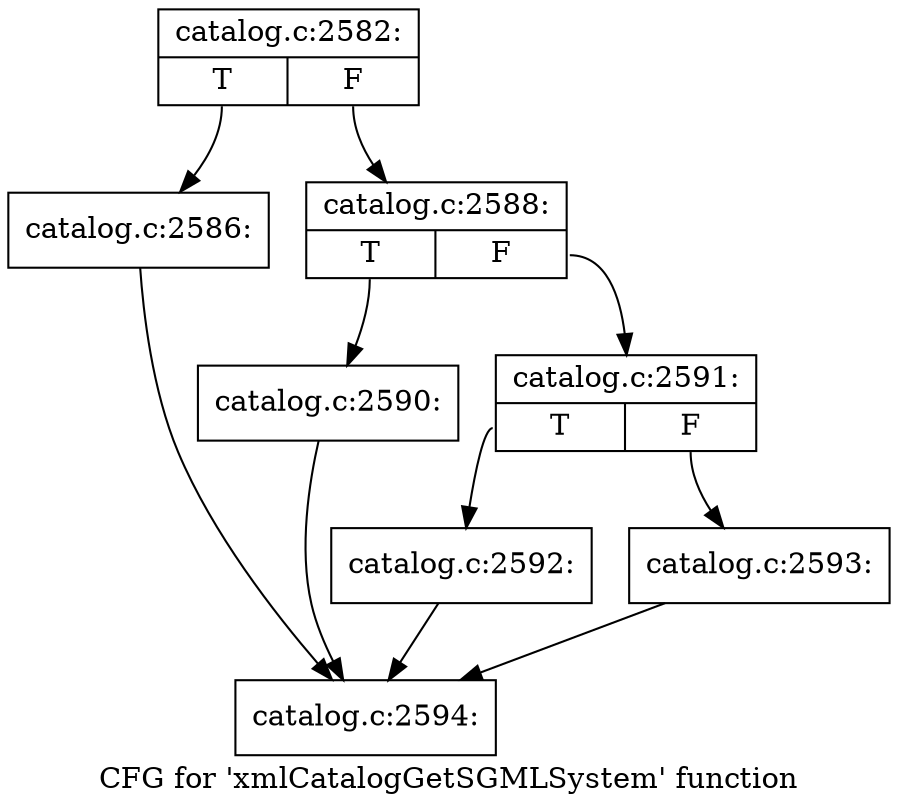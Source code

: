 digraph "CFG for 'xmlCatalogGetSGMLSystem' function" {
	label="CFG for 'xmlCatalogGetSGMLSystem' function";

	Node0x3a46150 [shape=record,label="{catalog.c:2582:|{<s0>T|<s1>F}}"];
	Node0x3a46150:s0 -> Node0x39be160;
	Node0x3a46150:s1 -> Node0x39be1b0;
	Node0x39be160 [shape=record,label="{catalog.c:2586:}"];
	Node0x39be160 -> Node0x39bd6f0;
	Node0x39be1b0 [shape=record,label="{catalog.c:2588:|{<s0>T|<s1>F}}"];
	Node0x39be1b0:s0 -> Node0x39be970;
	Node0x39be1b0:s1 -> Node0x39be9c0;
	Node0x39be970 [shape=record,label="{catalog.c:2590:}"];
	Node0x39be970 -> Node0x39bd6f0;
	Node0x39be9c0 [shape=record,label="{catalog.c:2591:|{<s0>T|<s1>F}}"];
	Node0x39be9c0:s0 -> Node0x39bee20;
	Node0x39be9c0:s1 -> Node0x39bee70;
	Node0x39bee20 [shape=record,label="{catalog.c:2592:}"];
	Node0x39bee20 -> Node0x39bd6f0;
	Node0x39bee70 [shape=record,label="{catalog.c:2593:}"];
	Node0x39bee70 -> Node0x39bd6f0;
	Node0x39bd6f0 [shape=record,label="{catalog.c:2594:}"];
}
